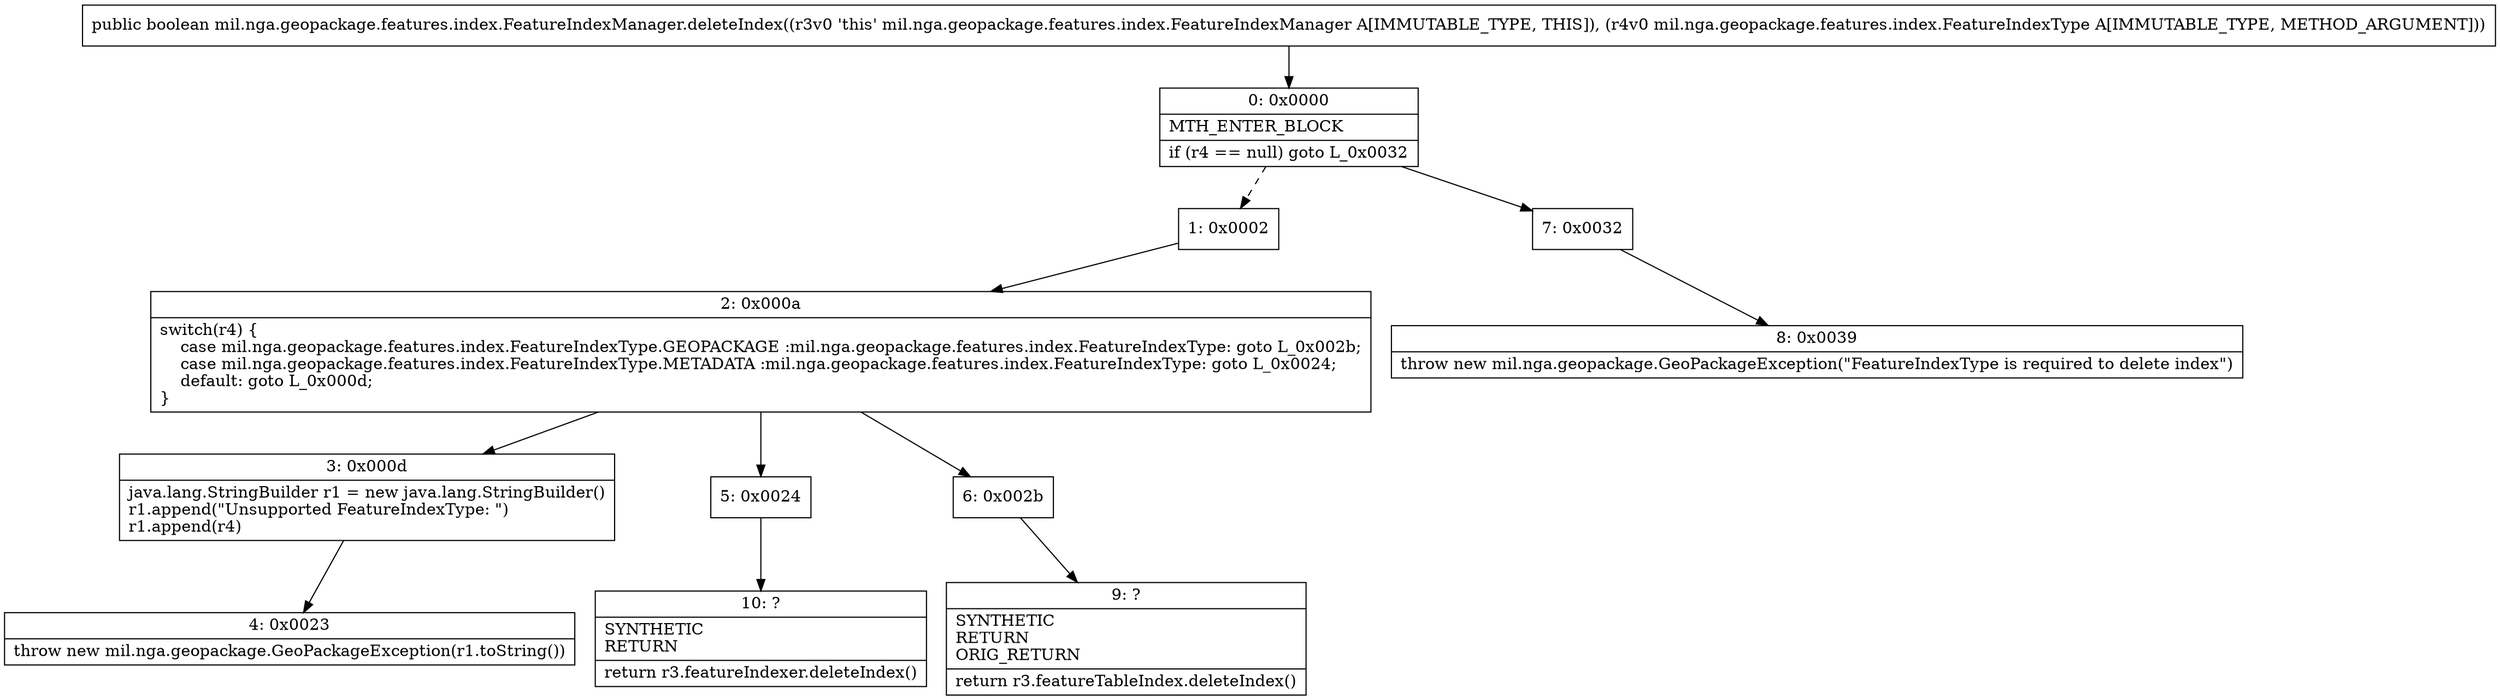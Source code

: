 digraph "CFG formil.nga.geopackage.features.index.FeatureIndexManager.deleteIndex(Lmil\/nga\/geopackage\/features\/index\/FeatureIndexType;)Z" {
Node_0 [shape=record,label="{0\:\ 0x0000|MTH_ENTER_BLOCK\l|if (r4 == null) goto L_0x0032\l}"];
Node_1 [shape=record,label="{1\:\ 0x0002}"];
Node_2 [shape=record,label="{2\:\ 0x000a|switch(r4) \{\l    case mil.nga.geopackage.features.index.FeatureIndexType.GEOPACKAGE :mil.nga.geopackage.features.index.FeatureIndexType: goto L_0x002b;\l    case mil.nga.geopackage.features.index.FeatureIndexType.METADATA :mil.nga.geopackage.features.index.FeatureIndexType: goto L_0x0024;\l    default: goto L_0x000d;\l\}\l}"];
Node_3 [shape=record,label="{3\:\ 0x000d|java.lang.StringBuilder r1 = new java.lang.StringBuilder()\lr1.append(\"Unsupported FeatureIndexType: \")\lr1.append(r4)\l}"];
Node_4 [shape=record,label="{4\:\ 0x0023|throw new mil.nga.geopackage.GeoPackageException(r1.toString())\l}"];
Node_5 [shape=record,label="{5\:\ 0x0024}"];
Node_6 [shape=record,label="{6\:\ 0x002b}"];
Node_7 [shape=record,label="{7\:\ 0x0032}"];
Node_8 [shape=record,label="{8\:\ 0x0039|throw new mil.nga.geopackage.GeoPackageException(\"FeatureIndexType is required to delete index\")\l}"];
Node_9 [shape=record,label="{9\:\ ?|SYNTHETIC\lRETURN\lORIG_RETURN\l|return r3.featureTableIndex.deleteIndex()\l}"];
Node_10 [shape=record,label="{10\:\ ?|SYNTHETIC\lRETURN\l|return r3.featureIndexer.deleteIndex()\l}"];
MethodNode[shape=record,label="{public boolean mil.nga.geopackage.features.index.FeatureIndexManager.deleteIndex((r3v0 'this' mil.nga.geopackage.features.index.FeatureIndexManager A[IMMUTABLE_TYPE, THIS]), (r4v0 mil.nga.geopackage.features.index.FeatureIndexType A[IMMUTABLE_TYPE, METHOD_ARGUMENT])) }"];
MethodNode -> Node_0;
Node_0 -> Node_1[style=dashed];
Node_0 -> Node_7;
Node_1 -> Node_2;
Node_2 -> Node_3;
Node_2 -> Node_5;
Node_2 -> Node_6;
Node_3 -> Node_4;
Node_5 -> Node_10;
Node_6 -> Node_9;
Node_7 -> Node_8;
}

